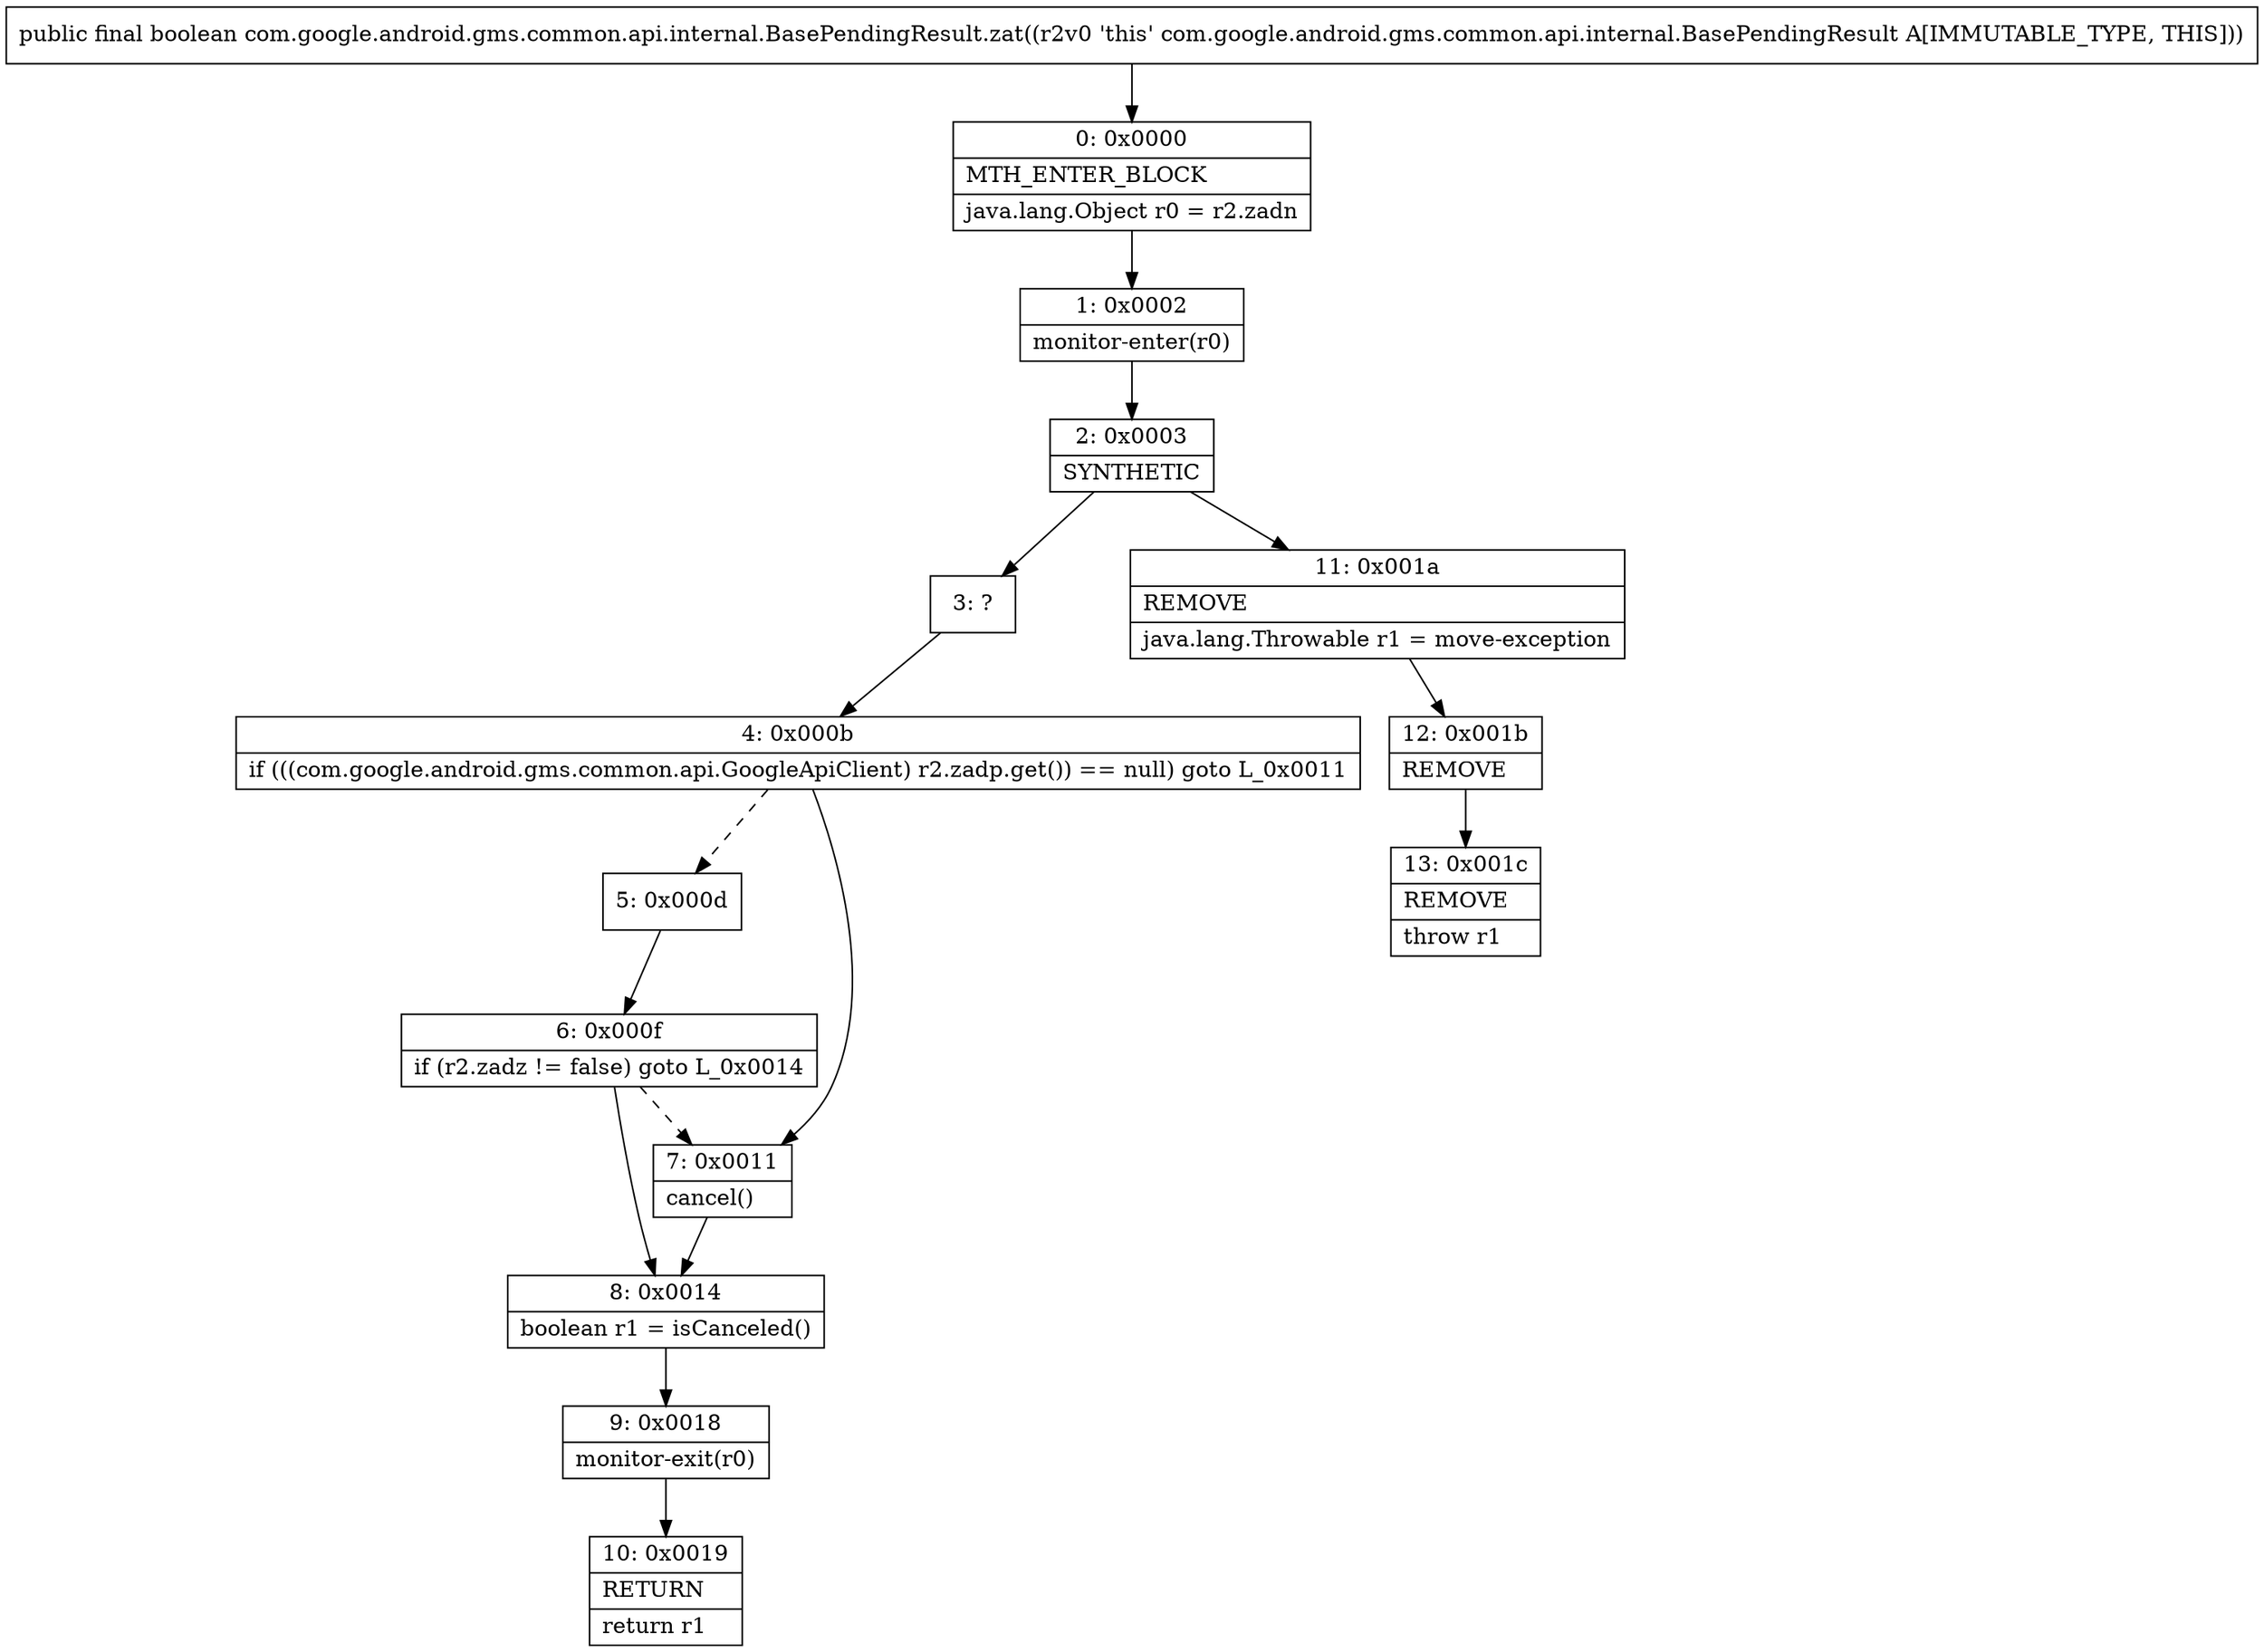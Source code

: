 digraph "CFG forcom.google.android.gms.common.api.internal.BasePendingResult.zat()Z" {
Node_0 [shape=record,label="{0\:\ 0x0000|MTH_ENTER_BLOCK\l|java.lang.Object r0 = r2.zadn\l}"];
Node_1 [shape=record,label="{1\:\ 0x0002|monitor\-enter(r0)\l}"];
Node_2 [shape=record,label="{2\:\ 0x0003|SYNTHETIC\l}"];
Node_3 [shape=record,label="{3\:\ ?}"];
Node_4 [shape=record,label="{4\:\ 0x000b|if (((com.google.android.gms.common.api.GoogleApiClient) r2.zadp.get()) == null) goto L_0x0011\l}"];
Node_5 [shape=record,label="{5\:\ 0x000d}"];
Node_6 [shape=record,label="{6\:\ 0x000f|if (r2.zadz != false) goto L_0x0014\l}"];
Node_7 [shape=record,label="{7\:\ 0x0011|cancel()\l}"];
Node_8 [shape=record,label="{8\:\ 0x0014|boolean r1 = isCanceled()\l}"];
Node_9 [shape=record,label="{9\:\ 0x0018|monitor\-exit(r0)\l}"];
Node_10 [shape=record,label="{10\:\ 0x0019|RETURN\l|return r1\l}"];
Node_11 [shape=record,label="{11\:\ 0x001a|REMOVE\l|java.lang.Throwable r1 = move\-exception\l}"];
Node_12 [shape=record,label="{12\:\ 0x001b|REMOVE\l}"];
Node_13 [shape=record,label="{13\:\ 0x001c|REMOVE\l|throw r1\l}"];
MethodNode[shape=record,label="{public final boolean com.google.android.gms.common.api.internal.BasePendingResult.zat((r2v0 'this' com.google.android.gms.common.api.internal.BasePendingResult A[IMMUTABLE_TYPE, THIS])) }"];
MethodNode -> Node_0;
Node_0 -> Node_1;
Node_1 -> Node_2;
Node_2 -> Node_3;
Node_2 -> Node_11;
Node_3 -> Node_4;
Node_4 -> Node_5[style=dashed];
Node_4 -> Node_7;
Node_5 -> Node_6;
Node_6 -> Node_7[style=dashed];
Node_6 -> Node_8;
Node_7 -> Node_8;
Node_8 -> Node_9;
Node_9 -> Node_10;
Node_11 -> Node_12;
Node_12 -> Node_13;
}

